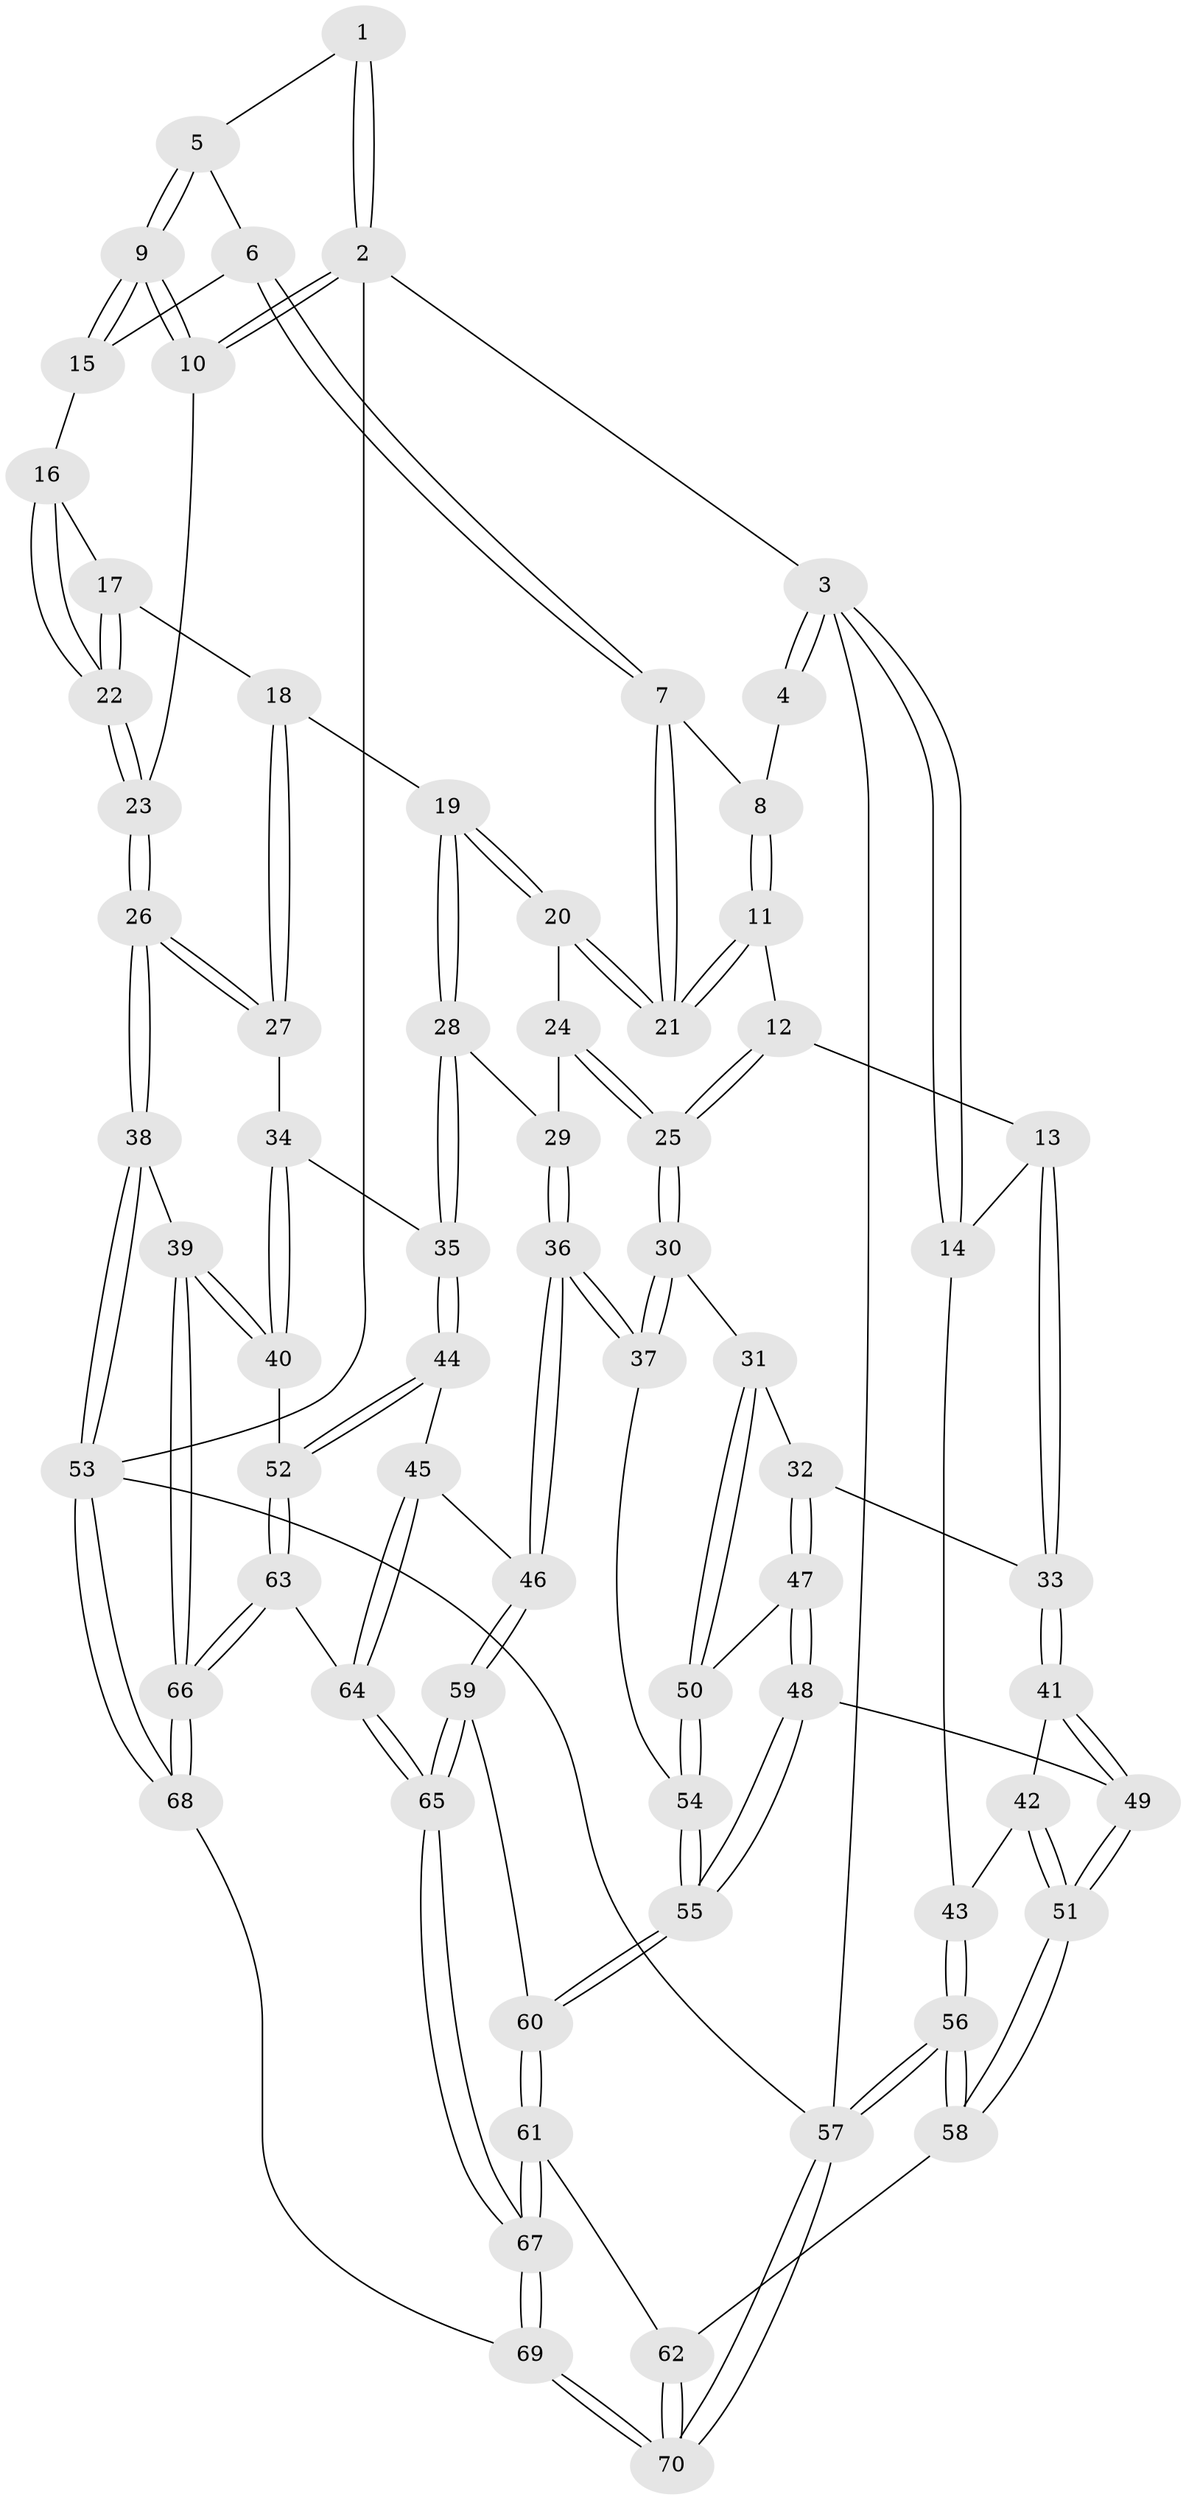 // coarse degree distribution, {4: 0.42857142857142855, 6: 0.09523809523809523, 5: 0.30952380952380953, 3: 0.14285714285714285, 7: 0.023809523809523808}
// Generated by graph-tools (version 1.1) at 2025/52/02/27/25 19:52:41]
// undirected, 70 vertices, 172 edges
graph export_dot {
graph [start="1"]
  node [color=gray90,style=filled];
  1 [pos="+0.702299403737076+0"];
  2 [pos="+1+0"];
  3 [pos="+0+0"];
  4 [pos="+0.29900536944505496+0"];
  5 [pos="+0.7043129146796591+0"];
  6 [pos="+0.6947091623595703+0.06491405167412788"];
  7 [pos="+0.6472890649960001+0.11763700633298615"];
  8 [pos="+0.30529744189521013+0.036864475738527525"];
  9 [pos="+1+0.12347401956732418"];
  10 [pos="+1+0.1605093114364991"];
  11 [pos="+0.27352983412314064+0.1515498729210761"];
  12 [pos="+0.2720967864036352+0.15377620064690325"];
  13 [pos="+0.14973066501143484+0.23171367557898115"];
  14 [pos="+0+0.1696613628241204"];
  15 [pos="+0.7754208015246291+0.11710214584314474"];
  16 [pos="+0.8142402610970396+0.21115191561424176"];
  17 [pos="+0.8137095824040269+0.3205691329708223"];
  18 [pos="+0.8130699257210438+0.32133468682471883"];
  19 [pos="+0.7727482971458949+0.3471909649777918"];
  20 [pos="+0.6030054314933646+0.2518233440476202"];
  21 [pos="+0.6022714969788101+0.23132655366136032"];
  22 [pos="+1+0.2600593436084317"];
  23 [pos="+1+0.24997210721491717"];
  24 [pos="+0.5882112057030331+0.27845739305424244"];
  25 [pos="+0.44128120877352955+0.39478941690321306"];
  26 [pos="+1+0.3932011048360453"];
  27 [pos="+0.9252413998354292+0.4347692222176675"];
  28 [pos="+0.7612605273553934+0.44361134972424987"];
  29 [pos="+0.6346705981645296+0.42304474685488896"];
  30 [pos="+0.4241486703821029+0.47262960372188806"];
  31 [pos="+0.31639912849918994+0.4738182824528524"];
  32 [pos="+0.2689340273998723+0.46238415049261566"];
  33 [pos="+0.18670294400093193+0.4356505000400314"];
  34 [pos="+0.8644139025992116+0.4707033323985442"];
  35 [pos="+0.7771960528899726+0.4883903762798882"];
  36 [pos="+0.527744368719539+0.584726167149717"];
  37 [pos="+0.48138081459984744+0.5599448741620848"];
  38 [pos="+1+0.6913872826939955"];
  39 [pos="+1+0.6925535950370372"];
  40 [pos="+1+0.7020648692811546"];
  41 [pos="+0.15921336804296277+0.4681660216418185"];
  42 [pos="+0+0.4900270192214067"];
  43 [pos="+0+0.4699942056172259"];
  44 [pos="+0.749085486774725+0.5903275741163775"];
  45 [pos="+0.6317697153630581+0.6233501566587757"];
  46 [pos="+0.5573091434746402+0.6146813762688742"];
  47 [pos="+0.23885482217086543+0.6246949689702856"];
  48 [pos="+0.1950892986964769+0.645395360661992"];
  49 [pos="+0.14525256107112638+0.6413792890164202"];
  50 [pos="+0.27495618968881347+0.6143554274340836"];
  51 [pos="+0.11610804636626401+0.6696161270080067"];
  52 [pos="+0.9241493316615133+0.7176911416161947"];
  53 [pos="+1+1"];
  54 [pos="+0.3636476791841534+0.654350219394148"];
  55 [pos="+0.3221514534059749+0.7456170409529546"];
  56 [pos="+0+0.7491728861843594"];
  57 [pos="+0+1"];
  58 [pos="+0.0790484773859991+0.7243983859054688"];
  59 [pos="+0.5055200928952808+0.8074913328643788"];
  60 [pos="+0.32365617626918564+0.7842796572981096"];
  61 [pos="+0.2709826538645339+0.8456960844772015"];
  62 [pos="+0.1978254118095979+0.8770985322770316"];
  63 [pos="+0.8250877128722381+0.8352192106850624"];
  64 [pos="+0.7297225976912489+0.8782973759159575"];
  65 [pos="+0.5951929494505745+1"];
  66 [pos="+0.9120015244696338+0.969337880876273"];
  67 [pos="+0.5829554208621202+1"];
  68 [pos="+0.985960352106351+1"];
  69 [pos="+0.5819702577416536+1"];
  70 [pos="+0.0371342709299913+1"];
  1 -- 2;
  1 -- 2;
  1 -- 5;
  2 -- 3;
  2 -- 10;
  2 -- 10;
  2 -- 53;
  3 -- 4;
  3 -- 4;
  3 -- 14;
  3 -- 14;
  3 -- 57;
  4 -- 8;
  5 -- 6;
  5 -- 9;
  5 -- 9;
  6 -- 7;
  6 -- 7;
  6 -- 15;
  7 -- 8;
  7 -- 21;
  7 -- 21;
  8 -- 11;
  8 -- 11;
  9 -- 10;
  9 -- 10;
  9 -- 15;
  9 -- 15;
  10 -- 23;
  11 -- 12;
  11 -- 21;
  11 -- 21;
  12 -- 13;
  12 -- 25;
  12 -- 25;
  13 -- 14;
  13 -- 33;
  13 -- 33;
  14 -- 43;
  15 -- 16;
  16 -- 17;
  16 -- 22;
  16 -- 22;
  17 -- 18;
  17 -- 22;
  17 -- 22;
  18 -- 19;
  18 -- 27;
  18 -- 27;
  19 -- 20;
  19 -- 20;
  19 -- 28;
  19 -- 28;
  20 -- 21;
  20 -- 21;
  20 -- 24;
  22 -- 23;
  22 -- 23;
  23 -- 26;
  23 -- 26;
  24 -- 25;
  24 -- 25;
  24 -- 29;
  25 -- 30;
  25 -- 30;
  26 -- 27;
  26 -- 27;
  26 -- 38;
  26 -- 38;
  27 -- 34;
  28 -- 29;
  28 -- 35;
  28 -- 35;
  29 -- 36;
  29 -- 36;
  30 -- 31;
  30 -- 37;
  30 -- 37;
  31 -- 32;
  31 -- 50;
  31 -- 50;
  32 -- 33;
  32 -- 47;
  32 -- 47;
  33 -- 41;
  33 -- 41;
  34 -- 35;
  34 -- 40;
  34 -- 40;
  35 -- 44;
  35 -- 44;
  36 -- 37;
  36 -- 37;
  36 -- 46;
  36 -- 46;
  37 -- 54;
  38 -- 39;
  38 -- 53;
  38 -- 53;
  39 -- 40;
  39 -- 40;
  39 -- 66;
  39 -- 66;
  40 -- 52;
  41 -- 42;
  41 -- 49;
  41 -- 49;
  42 -- 43;
  42 -- 51;
  42 -- 51;
  43 -- 56;
  43 -- 56;
  44 -- 45;
  44 -- 52;
  44 -- 52;
  45 -- 46;
  45 -- 64;
  45 -- 64;
  46 -- 59;
  46 -- 59;
  47 -- 48;
  47 -- 48;
  47 -- 50;
  48 -- 49;
  48 -- 55;
  48 -- 55;
  49 -- 51;
  49 -- 51;
  50 -- 54;
  50 -- 54;
  51 -- 58;
  51 -- 58;
  52 -- 63;
  52 -- 63;
  53 -- 68;
  53 -- 68;
  53 -- 57;
  54 -- 55;
  54 -- 55;
  55 -- 60;
  55 -- 60;
  56 -- 57;
  56 -- 57;
  56 -- 58;
  56 -- 58;
  57 -- 70;
  57 -- 70;
  58 -- 62;
  59 -- 60;
  59 -- 65;
  59 -- 65;
  60 -- 61;
  60 -- 61;
  61 -- 62;
  61 -- 67;
  61 -- 67;
  62 -- 70;
  62 -- 70;
  63 -- 64;
  63 -- 66;
  63 -- 66;
  64 -- 65;
  64 -- 65;
  65 -- 67;
  65 -- 67;
  66 -- 68;
  66 -- 68;
  67 -- 69;
  67 -- 69;
  68 -- 69;
  69 -- 70;
  69 -- 70;
}
